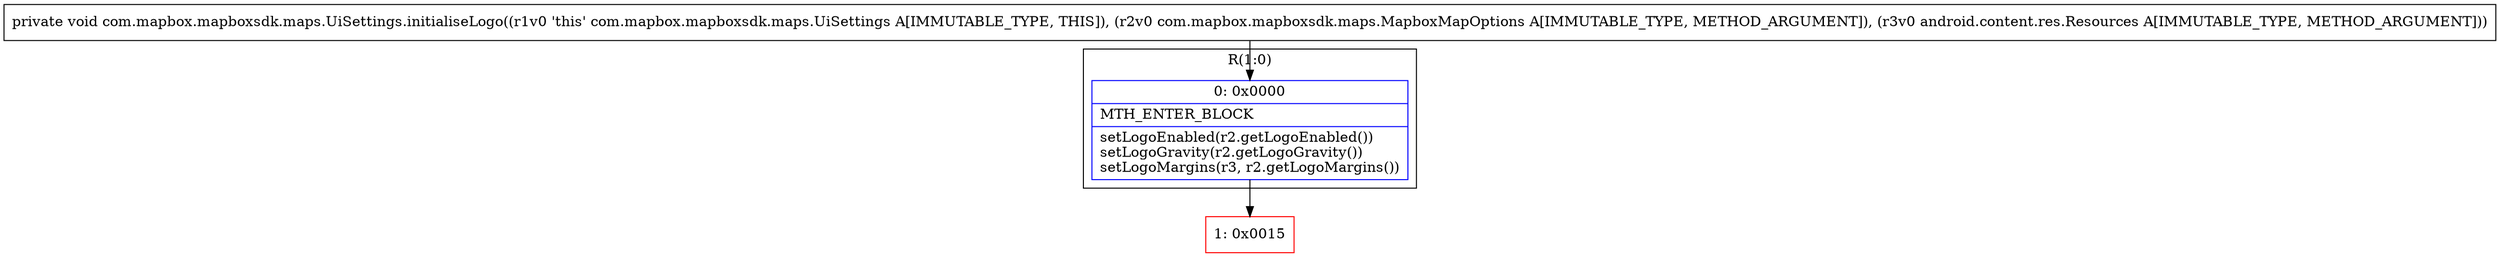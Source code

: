 digraph "CFG forcom.mapbox.mapboxsdk.maps.UiSettings.initialiseLogo(Lcom\/mapbox\/mapboxsdk\/maps\/MapboxMapOptions;Landroid\/content\/res\/Resources;)V" {
subgraph cluster_Region_1789925619 {
label = "R(1:0)";
node [shape=record,color=blue];
Node_0 [shape=record,label="{0\:\ 0x0000|MTH_ENTER_BLOCK\l|setLogoEnabled(r2.getLogoEnabled())\lsetLogoGravity(r2.getLogoGravity())\lsetLogoMargins(r3, r2.getLogoMargins())\l}"];
}
Node_1 [shape=record,color=red,label="{1\:\ 0x0015}"];
MethodNode[shape=record,label="{private void com.mapbox.mapboxsdk.maps.UiSettings.initialiseLogo((r1v0 'this' com.mapbox.mapboxsdk.maps.UiSettings A[IMMUTABLE_TYPE, THIS]), (r2v0 com.mapbox.mapboxsdk.maps.MapboxMapOptions A[IMMUTABLE_TYPE, METHOD_ARGUMENT]), (r3v0 android.content.res.Resources A[IMMUTABLE_TYPE, METHOD_ARGUMENT])) }"];
MethodNode -> Node_0;
Node_0 -> Node_1;
}

